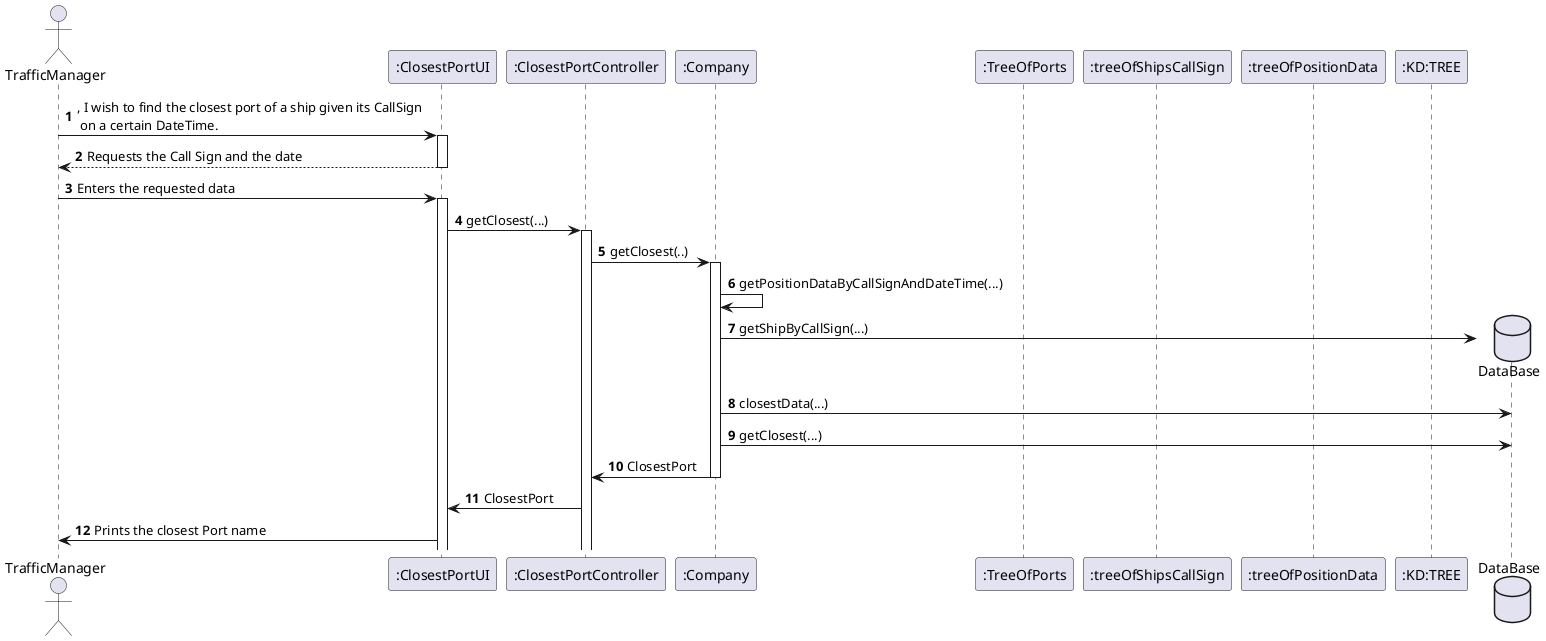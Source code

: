 @startuml
'https://plantuml.com/sequence-diagram

autonumber

actor       TrafficManager             as TM
participant    ":ClosestPortUI"         as UI
participant    ":ClosestPortController" as CTRL
participant    ":Company"              as Company
participant    ":TreeOfPorts"   as TreeOfPorts
participant    ":treeOfShipsCallSign"   as treeOfShipsCallSign
participant    ":treeOfPositionData"   as TreeOfPositionData
participant    ":KD:TREE"   as KD
database       "DataBase"              as db

TM -> UI : , I wish to find the closest port of a ship given its CallSign \n on a certain DateTime.
activate UI
UI --> TM: Requests the Call Sign and the date
deactivate UI

TM -> UI : Enters the requested data
activate UI

UI -> CTRL : getClosest(...)
activate CTRL
CTRL -> Company : getClosest(..)
activate Company
Company -> Company : getPositionDataByCallSignAndDateTime(...)
Company -> db** : getShipByCallSign(...)
Company -> db : closestData(...)
Company -> db : getClosest(...)
Company -> CTRL : ClosestPort
deactivate Company
CTRL -> UI : ClosestPort
UI -> TM : Prints the closest Port name

@enduml